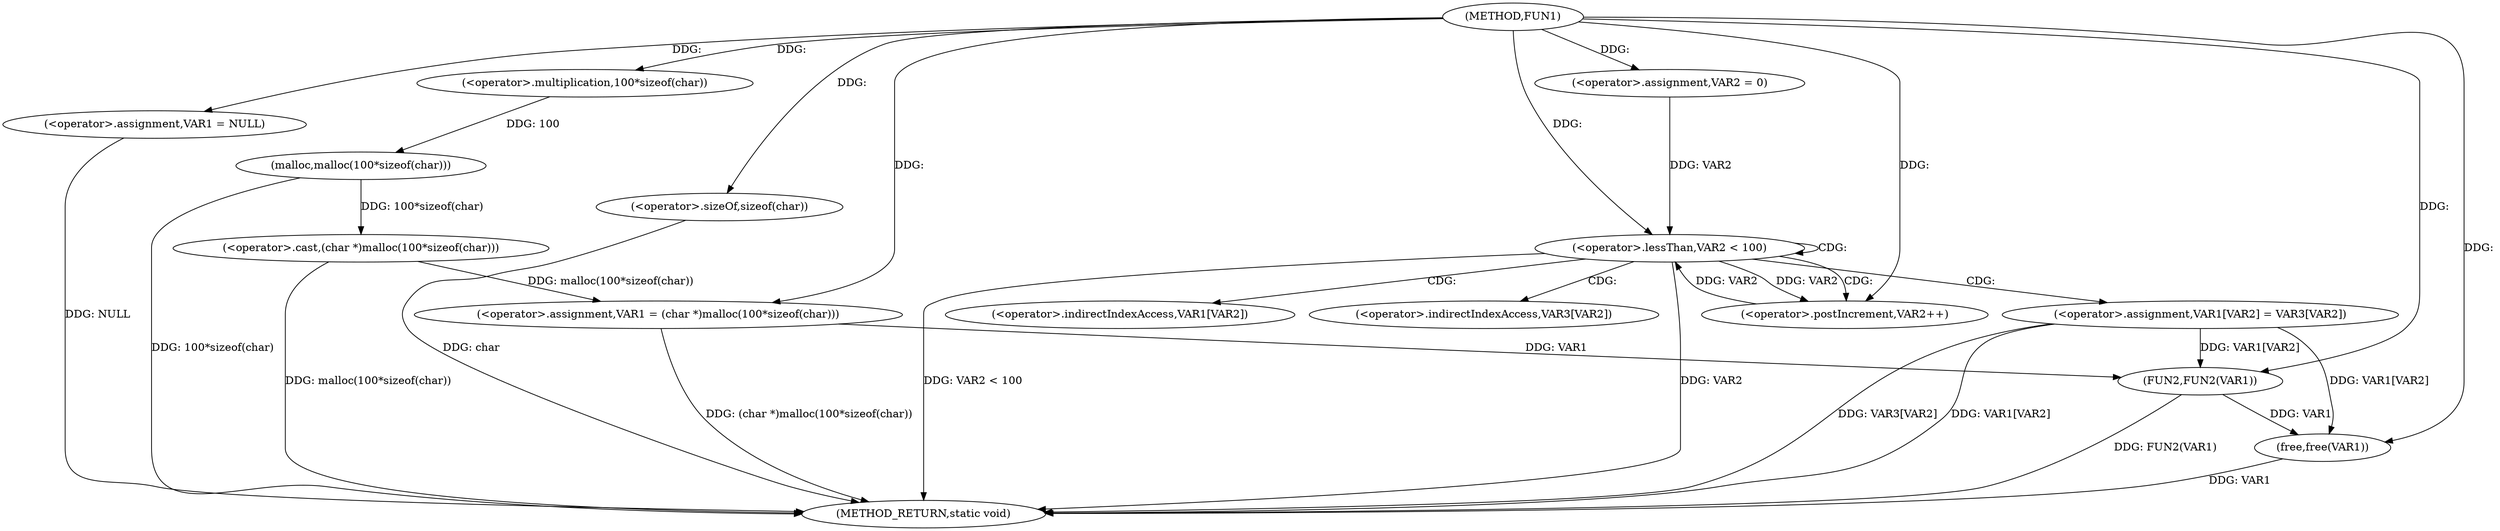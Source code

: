 digraph FUN1 {  
"1000100" [label = "(METHOD,FUN1)" ]
"1000139" [label = "(METHOD_RETURN,static void)" ]
"1000103" [label = "(<operator>.assignment,VAR1 = NULL)" ]
"1000106" [label = "(<operator>.assignment,VAR1 = (char *)malloc(100*sizeof(char)))" ]
"1000108" [label = "(<operator>.cast,(char *)malloc(100*sizeof(char)))" ]
"1000110" [label = "(malloc,malloc(100*sizeof(char)))" ]
"1000111" [label = "(<operator>.multiplication,100*sizeof(char))" ]
"1000113" [label = "(<operator>.sizeOf,sizeof(char))" ]
"1000119" [label = "(<operator>.assignment,VAR2 = 0)" ]
"1000122" [label = "(<operator>.lessThan,VAR2 < 100)" ]
"1000125" [label = "(<operator>.postIncrement,VAR2++)" ]
"1000128" [label = "(<operator>.assignment,VAR1[VAR2] = VAR3[VAR2])" ]
"1000135" [label = "(FUN2,FUN2(VAR1))" ]
"1000137" [label = "(free,free(VAR1))" ]
"1000129" [label = "(<operator>.indirectIndexAccess,VAR1[VAR2])" ]
"1000132" [label = "(<operator>.indirectIndexAccess,VAR3[VAR2])" ]
  "1000106" -> "1000139"  [ label = "DDG: (char *)malloc(100*sizeof(char))"] 
  "1000103" -> "1000139"  [ label = "DDG: NULL"] 
  "1000113" -> "1000139"  [ label = "DDG: char"] 
  "1000122" -> "1000139"  [ label = "DDG: VAR2 < 100"] 
  "1000110" -> "1000139"  [ label = "DDG: 100*sizeof(char)"] 
  "1000122" -> "1000139"  [ label = "DDG: VAR2"] 
  "1000128" -> "1000139"  [ label = "DDG: VAR3[VAR2]"] 
  "1000128" -> "1000139"  [ label = "DDG: VAR1[VAR2]"] 
  "1000135" -> "1000139"  [ label = "DDG: FUN2(VAR1)"] 
  "1000108" -> "1000139"  [ label = "DDG: malloc(100*sizeof(char))"] 
  "1000137" -> "1000139"  [ label = "DDG: VAR1"] 
  "1000100" -> "1000103"  [ label = "DDG: "] 
  "1000108" -> "1000106"  [ label = "DDG: malloc(100*sizeof(char))"] 
  "1000100" -> "1000106"  [ label = "DDG: "] 
  "1000110" -> "1000108"  [ label = "DDG: 100*sizeof(char)"] 
  "1000111" -> "1000110"  [ label = "DDG: 100"] 
  "1000100" -> "1000111"  [ label = "DDG: "] 
  "1000100" -> "1000113"  [ label = "DDG: "] 
  "1000100" -> "1000119"  [ label = "DDG: "] 
  "1000125" -> "1000122"  [ label = "DDG: VAR2"] 
  "1000119" -> "1000122"  [ label = "DDG: VAR2"] 
  "1000100" -> "1000122"  [ label = "DDG: "] 
  "1000122" -> "1000125"  [ label = "DDG: VAR2"] 
  "1000100" -> "1000125"  [ label = "DDG: "] 
  "1000106" -> "1000135"  [ label = "DDG: VAR1"] 
  "1000128" -> "1000135"  [ label = "DDG: VAR1[VAR2]"] 
  "1000100" -> "1000135"  [ label = "DDG: "] 
  "1000128" -> "1000137"  [ label = "DDG: VAR1[VAR2]"] 
  "1000135" -> "1000137"  [ label = "DDG: VAR1"] 
  "1000100" -> "1000137"  [ label = "DDG: "] 
  "1000122" -> "1000132"  [ label = "CDG: "] 
  "1000122" -> "1000128"  [ label = "CDG: "] 
  "1000122" -> "1000129"  [ label = "CDG: "] 
  "1000122" -> "1000125"  [ label = "CDG: "] 
  "1000122" -> "1000122"  [ label = "CDG: "] 
}

